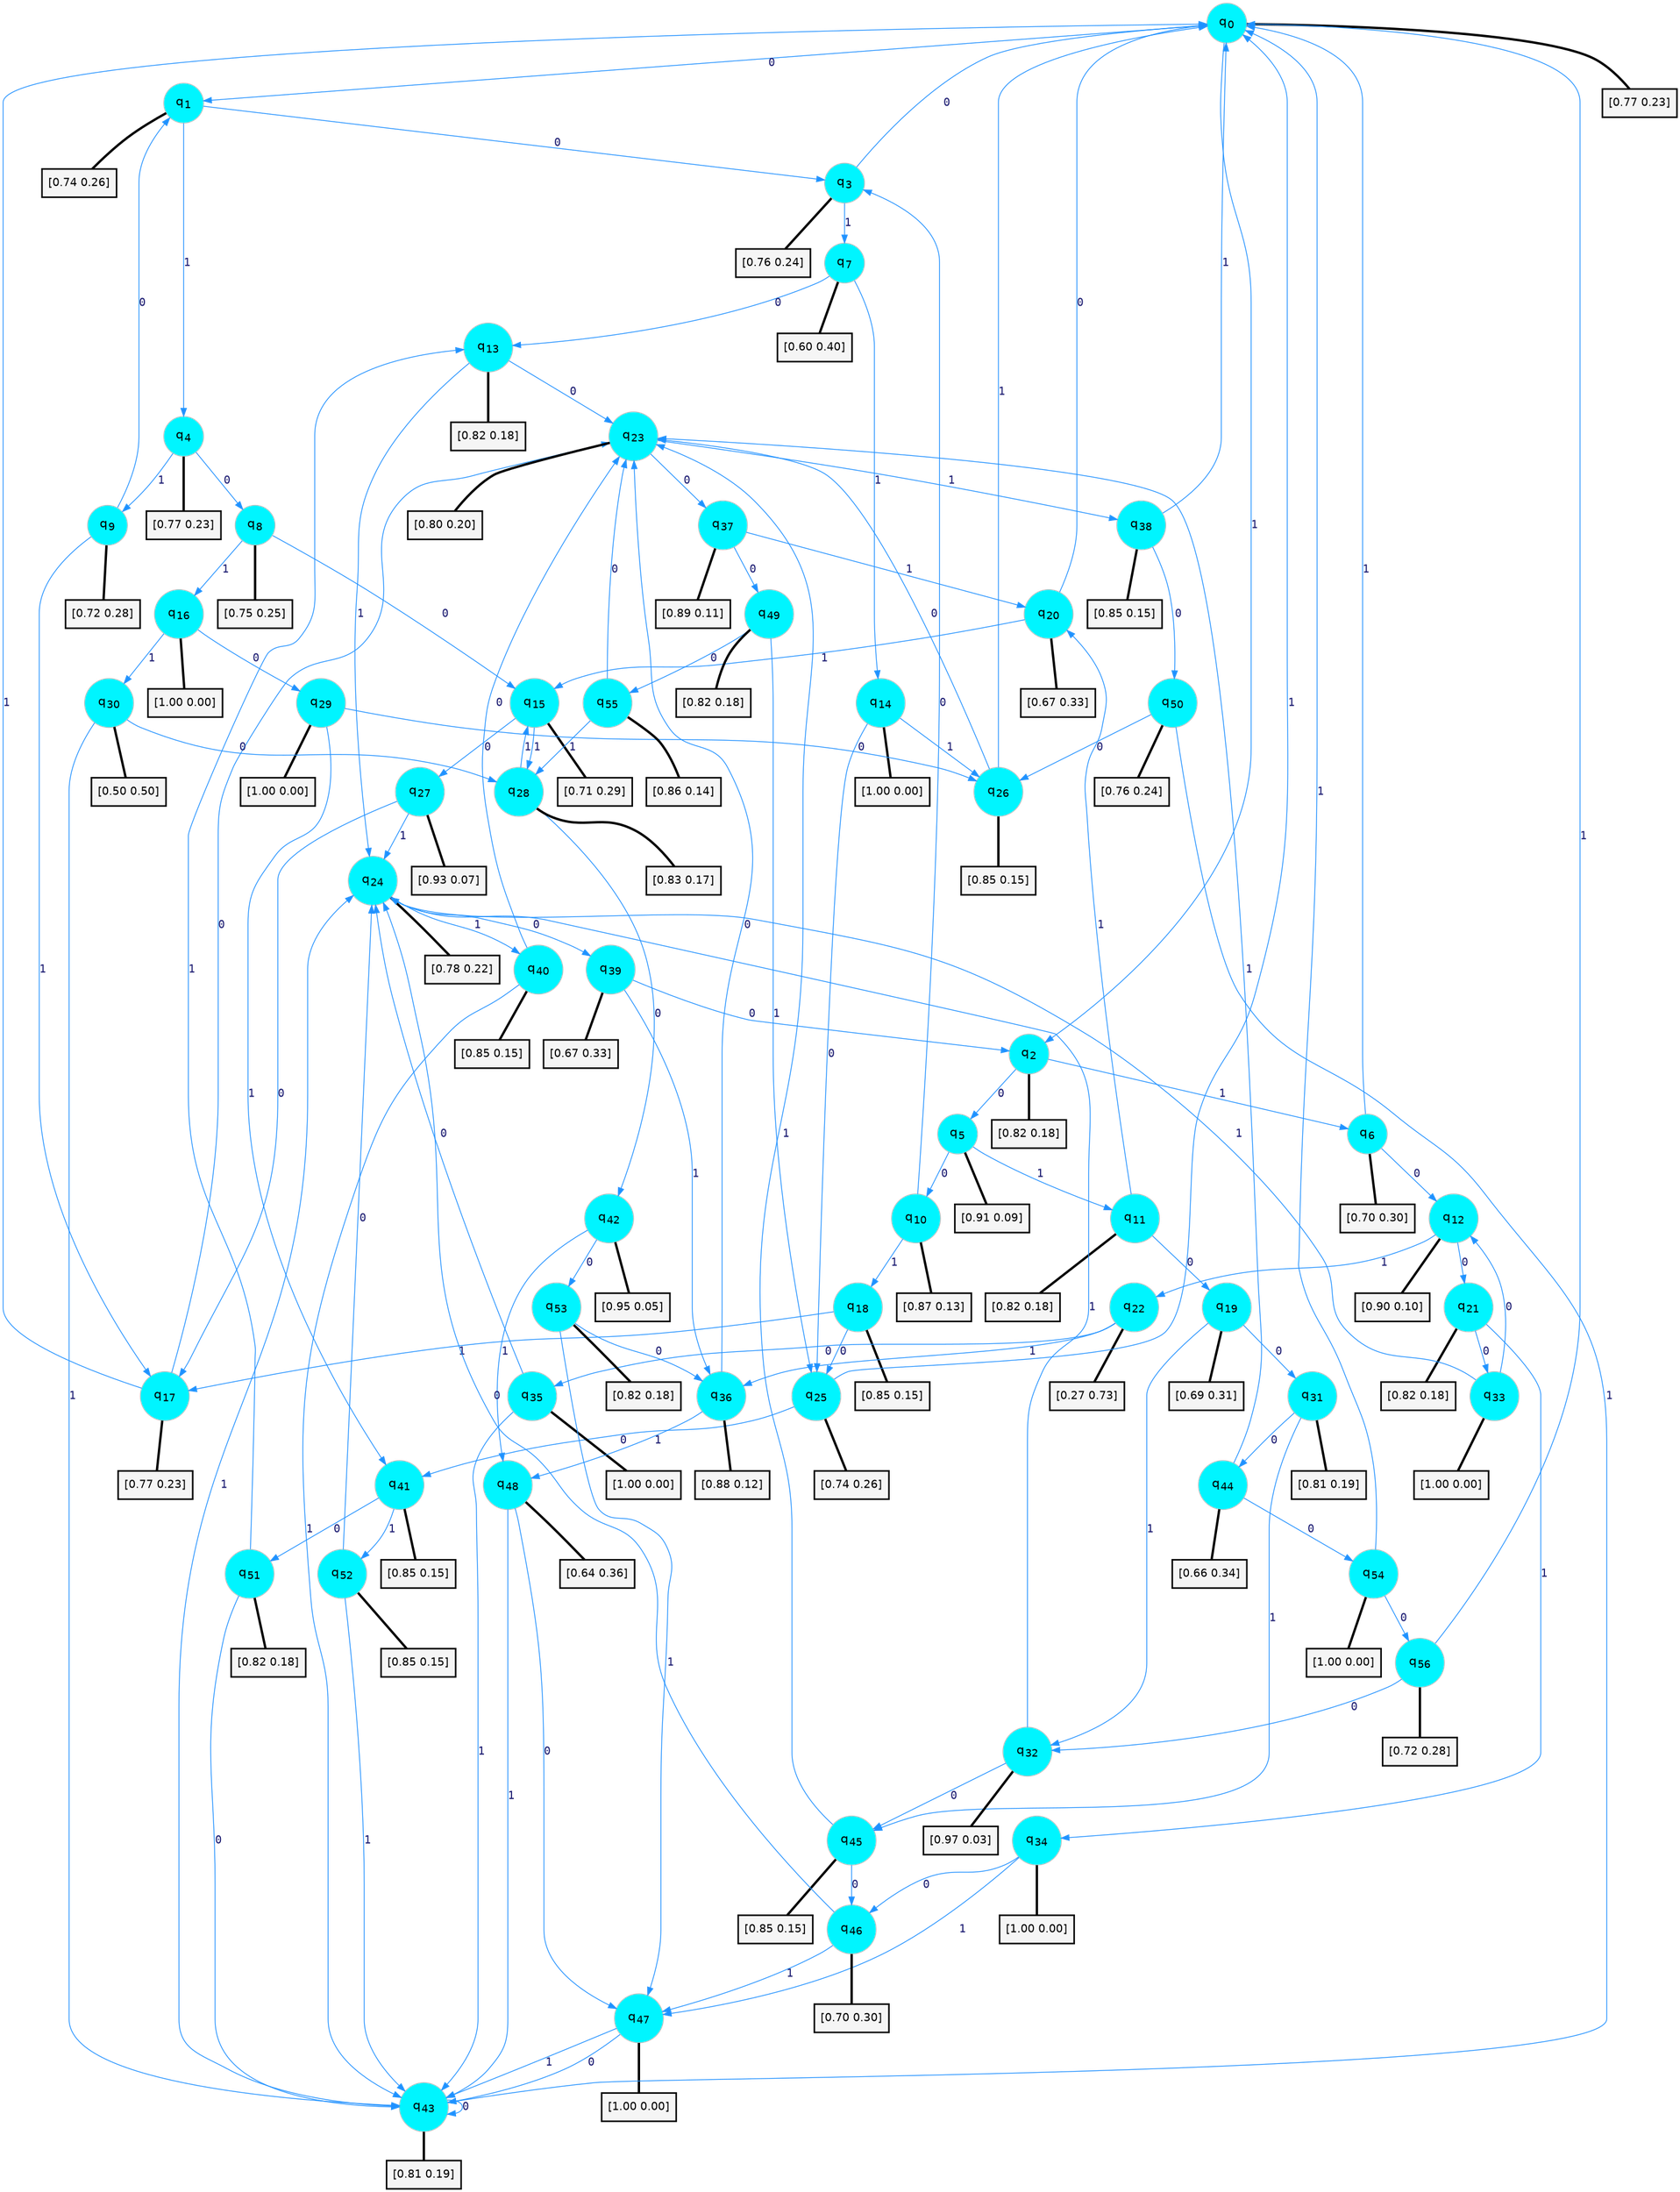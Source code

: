 digraph G {
graph [
bgcolor=transparent, dpi=300, rankdir=TD, size="40,25"];
node [
color=gray, fillcolor=turquoise1, fontcolor=black, fontname=Helvetica, fontsize=16, fontweight=bold, shape=circle, style=filled];
edge [
arrowsize=1, color=dodgerblue1, fontcolor=midnightblue, fontname=courier, fontweight=bold, penwidth=1, style=solid, weight=20];
0[label=<q<SUB>0</SUB>>];
1[label=<q<SUB>1</SUB>>];
2[label=<q<SUB>2</SUB>>];
3[label=<q<SUB>3</SUB>>];
4[label=<q<SUB>4</SUB>>];
5[label=<q<SUB>5</SUB>>];
6[label=<q<SUB>6</SUB>>];
7[label=<q<SUB>7</SUB>>];
8[label=<q<SUB>8</SUB>>];
9[label=<q<SUB>9</SUB>>];
10[label=<q<SUB>10</SUB>>];
11[label=<q<SUB>11</SUB>>];
12[label=<q<SUB>12</SUB>>];
13[label=<q<SUB>13</SUB>>];
14[label=<q<SUB>14</SUB>>];
15[label=<q<SUB>15</SUB>>];
16[label=<q<SUB>16</SUB>>];
17[label=<q<SUB>17</SUB>>];
18[label=<q<SUB>18</SUB>>];
19[label=<q<SUB>19</SUB>>];
20[label=<q<SUB>20</SUB>>];
21[label=<q<SUB>21</SUB>>];
22[label=<q<SUB>22</SUB>>];
23[label=<q<SUB>23</SUB>>];
24[label=<q<SUB>24</SUB>>];
25[label=<q<SUB>25</SUB>>];
26[label=<q<SUB>26</SUB>>];
27[label=<q<SUB>27</SUB>>];
28[label=<q<SUB>28</SUB>>];
29[label=<q<SUB>29</SUB>>];
30[label=<q<SUB>30</SUB>>];
31[label=<q<SUB>31</SUB>>];
32[label=<q<SUB>32</SUB>>];
33[label=<q<SUB>33</SUB>>];
34[label=<q<SUB>34</SUB>>];
35[label=<q<SUB>35</SUB>>];
36[label=<q<SUB>36</SUB>>];
37[label=<q<SUB>37</SUB>>];
38[label=<q<SUB>38</SUB>>];
39[label=<q<SUB>39</SUB>>];
40[label=<q<SUB>40</SUB>>];
41[label=<q<SUB>41</SUB>>];
42[label=<q<SUB>42</SUB>>];
43[label=<q<SUB>43</SUB>>];
44[label=<q<SUB>44</SUB>>];
45[label=<q<SUB>45</SUB>>];
46[label=<q<SUB>46</SUB>>];
47[label=<q<SUB>47</SUB>>];
48[label=<q<SUB>48</SUB>>];
49[label=<q<SUB>49</SUB>>];
50[label=<q<SUB>50</SUB>>];
51[label=<q<SUB>51</SUB>>];
52[label=<q<SUB>52</SUB>>];
53[label=<q<SUB>53</SUB>>];
54[label=<q<SUB>54</SUB>>];
55[label=<q<SUB>55</SUB>>];
56[label=<q<SUB>56</SUB>>];
57[label="[0.77 0.23]", shape=box,fontcolor=black, fontname=Helvetica, fontsize=14, penwidth=2, fillcolor=whitesmoke,color=black];
58[label="[0.74 0.26]", shape=box,fontcolor=black, fontname=Helvetica, fontsize=14, penwidth=2, fillcolor=whitesmoke,color=black];
59[label="[0.82 0.18]", shape=box,fontcolor=black, fontname=Helvetica, fontsize=14, penwidth=2, fillcolor=whitesmoke,color=black];
60[label="[0.76 0.24]", shape=box,fontcolor=black, fontname=Helvetica, fontsize=14, penwidth=2, fillcolor=whitesmoke,color=black];
61[label="[0.77 0.23]", shape=box,fontcolor=black, fontname=Helvetica, fontsize=14, penwidth=2, fillcolor=whitesmoke,color=black];
62[label="[0.91 0.09]", shape=box,fontcolor=black, fontname=Helvetica, fontsize=14, penwidth=2, fillcolor=whitesmoke,color=black];
63[label="[0.70 0.30]", shape=box,fontcolor=black, fontname=Helvetica, fontsize=14, penwidth=2, fillcolor=whitesmoke,color=black];
64[label="[0.60 0.40]", shape=box,fontcolor=black, fontname=Helvetica, fontsize=14, penwidth=2, fillcolor=whitesmoke,color=black];
65[label="[0.75 0.25]", shape=box,fontcolor=black, fontname=Helvetica, fontsize=14, penwidth=2, fillcolor=whitesmoke,color=black];
66[label="[0.72 0.28]", shape=box,fontcolor=black, fontname=Helvetica, fontsize=14, penwidth=2, fillcolor=whitesmoke,color=black];
67[label="[0.87 0.13]", shape=box,fontcolor=black, fontname=Helvetica, fontsize=14, penwidth=2, fillcolor=whitesmoke,color=black];
68[label="[0.82 0.18]", shape=box,fontcolor=black, fontname=Helvetica, fontsize=14, penwidth=2, fillcolor=whitesmoke,color=black];
69[label="[0.90 0.10]", shape=box,fontcolor=black, fontname=Helvetica, fontsize=14, penwidth=2, fillcolor=whitesmoke,color=black];
70[label="[0.82 0.18]", shape=box,fontcolor=black, fontname=Helvetica, fontsize=14, penwidth=2, fillcolor=whitesmoke,color=black];
71[label="[1.00 0.00]", shape=box,fontcolor=black, fontname=Helvetica, fontsize=14, penwidth=2, fillcolor=whitesmoke,color=black];
72[label="[0.71 0.29]", shape=box,fontcolor=black, fontname=Helvetica, fontsize=14, penwidth=2, fillcolor=whitesmoke,color=black];
73[label="[1.00 0.00]", shape=box,fontcolor=black, fontname=Helvetica, fontsize=14, penwidth=2, fillcolor=whitesmoke,color=black];
74[label="[0.77 0.23]", shape=box,fontcolor=black, fontname=Helvetica, fontsize=14, penwidth=2, fillcolor=whitesmoke,color=black];
75[label="[0.85 0.15]", shape=box,fontcolor=black, fontname=Helvetica, fontsize=14, penwidth=2, fillcolor=whitesmoke,color=black];
76[label="[0.69 0.31]", shape=box,fontcolor=black, fontname=Helvetica, fontsize=14, penwidth=2, fillcolor=whitesmoke,color=black];
77[label="[0.67 0.33]", shape=box,fontcolor=black, fontname=Helvetica, fontsize=14, penwidth=2, fillcolor=whitesmoke,color=black];
78[label="[0.82 0.18]", shape=box,fontcolor=black, fontname=Helvetica, fontsize=14, penwidth=2, fillcolor=whitesmoke,color=black];
79[label="[0.27 0.73]", shape=box,fontcolor=black, fontname=Helvetica, fontsize=14, penwidth=2, fillcolor=whitesmoke,color=black];
80[label="[0.80 0.20]", shape=box,fontcolor=black, fontname=Helvetica, fontsize=14, penwidth=2, fillcolor=whitesmoke,color=black];
81[label="[0.78 0.22]", shape=box,fontcolor=black, fontname=Helvetica, fontsize=14, penwidth=2, fillcolor=whitesmoke,color=black];
82[label="[0.74 0.26]", shape=box,fontcolor=black, fontname=Helvetica, fontsize=14, penwidth=2, fillcolor=whitesmoke,color=black];
83[label="[0.85 0.15]", shape=box,fontcolor=black, fontname=Helvetica, fontsize=14, penwidth=2, fillcolor=whitesmoke,color=black];
84[label="[0.93 0.07]", shape=box,fontcolor=black, fontname=Helvetica, fontsize=14, penwidth=2, fillcolor=whitesmoke,color=black];
85[label="[0.83 0.17]", shape=box,fontcolor=black, fontname=Helvetica, fontsize=14, penwidth=2, fillcolor=whitesmoke,color=black];
86[label="[1.00 0.00]", shape=box,fontcolor=black, fontname=Helvetica, fontsize=14, penwidth=2, fillcolor=whitesmoke,color=black];
87[label="[0.50 0.50]", shape=box,fontcolor=black, fontname=Helvetica, fontsize=14, penwidth=2, fillcolor=whitesmoke,color=black];
88[label="[0.81 0.19]", shape=box,fontcolor=black, fontname=Helvetica, fontsize=14, penwidth=2, fillcolor=whitesmoke,color=black];
89[label="[0.97 0.03]", shape=box,fontcolor=black, fontname=Helvetica, fontsize=14, penwidth=2, fillcolor=whitesmoke,color=black];
90[label="[1.00 0.00]", shape=box,fontcolor=black, fontname=Helvetica, fontsize=14, penwidth=2, fillcolor=whitesmoke,color=black];
91[label="[1.00 0.00]", shape=box,fontcolor=black, fontname=Helvetica, fontsize=14, penwidth=2, fillcolor=whitesmoke,color=black];
92[label="[1.00 0.00]", shape=box,fontcolor=black, fontname=Helvetica, fontsize=14, penwidth=2, fillcolor=whitesmoke,color=black];
93[label="[0.88 0.12]", shape=box,fontcolor=black, fontname=Helvetica, fontsize=14, penwidth=2, fillcolor=whitesmoke,color=black];
94[label="[0.89 0.11]", shape=box,fontcolor=black, fontname=Helvetica, fontsize=14, penwidth=2, fillcolor=whitesmoke,color=black];
95[label="[0.85 0.15]", shape=box,fontcolor=black, fontname=Helvetica, fontsize=14, penwidth=2, fillcolor=whitesmoke,color=black];
96[label="[0.67 0.33]", shape=box,fontcolor=black, fontname=Helvetica, fontsize=14, penwidth=2, fillcolor=whitesmoke,color=black];
97[label="[0.85 0.15]", shape=box,fontcolor=black, fontname=Helvetica, fontsize=14, penwidth=2, fillcolor=whitesmoke,color=black];
98[label="[0.85 0.15]", shape=box,fontcolor=black, fontname=Helvetica, fontsize=14, penwidth=2, fillcolor=whitesmoke,color=black];
99[label="[0.95 0.05]", shape=box,fontcolor=black, fontname=Helvetica, fontsize=14, penwidth=2, fillcolor=whitesmoke,color=black];
100[label="[0.81 0.19]", shape=box,fontcolor=black, fontname=Helvetica, fontsize=14, penwidth=2, fillcolor=whitesmoke,color=black];
101[label="[0.66 0.34]", shape=box,fontcolor=black, fontname=Helvetica, fontsize=14, penwidth=2, fillcolor=whitesmoke,color=black];
102[label="[0.85 0.15]", shape=box,fontcolor=black, fontname=Helvetica, fontsize=14, penwidth=2, fillcolor=whitesmoke,color=black];
103[label="[0.70 0.30]", shape=box,fontcolor=black, fontname=Helvetica, fontsize=14, penwidth=2, fillcolor=whitesmoke,color=black];
104[label="[1.00 0.00]", shape=box,fontcolor=black, fontname=Helvetica, fontsize=14, penwidth=2, fillcolor=whitesmoke,color=black];
105[label="[0.64 0.36]", shape=box,fontcolor=black, fontname=Helvetica, fontsize=14, penwidth=2, fillcolor=whitesmoke,color=black];
106[label="[0.82 0.18]", shape=box,fontcolor=black, fontname=Helvetica, fontsize=14, penwidth=2, fillcolor=whitesmoke,color=black];
107[label="[0.76 0.24]", shape=box,fontcolor=black, fontname=Helvetica, fontsize=14, penwidth=2, fillcolor=whitesmoke,color=black];
108[label="[0.82 0.18]", shape=box,fontcolor=black, fontname=Helvetica, fontsize=14, penwidth=2, fillcolor=whitesmoke,color=black];
109[label="[0.85 0.15]", shape=box,fontcolor=black, fontname=Helvetica, fontsize=14, penwidth=2, fillcolor=whitesmoke,color=black];
110[label="[0.82 0.18]", shape=box,fontcolor=black, fontname=Helvetica, fontsize=14, penwidth=2, fillcolor=whitesmoke,color=black];
111[label="[1.00 0.00]", shape=box,fontcolor=black, fontname=Helvetica, fontsize=14, penwidth=2, fillcolor=whitesmoke,color=black];
112[label="[0.86 0.14]", shape=box,fontcolor=black, fontname=Helvetica, fontsize=14, penwidth=2, fillcolor=whitesmoke,color=black];
113[label="[0.72 0.28]", shape=box,fontcolor=black, fontname=Helvetica, fontsize=14, penwidth=2, fillcolor=whitesmoke,color=black];
0->1 [label=0];
0->2 [label=1];
0->57 [arrowhead=none, penwidth=3,color=black];
1->3 [label=0];
1->4 [label=1];
1->58 [arrowhead=none, penwidth=3,color=black];
2->5 [label=0];
2->6 [label=1];
2->59 [arrowhead=none, penwidth=3,color=black];
3->0 [label=0];
3->7 [label=1];
3->60 [arrowhead=none, penwidth=3,color=black];
4->8 [label=0];
4->9 [label=1];
4->61 [arrowhead=none, penwidth=3,color=black];
5->10 [label=0];
5->11 [label=1];
5->62 [arrowhead=none, penwidth=3,color=black];
6->12 [label=0];
6->0 [label=1];
6->63 [arrowhead=none, penwidth=3,color=black];
7->13 [label=0];
7->14 [label=1];
7->64 [arrowhead=none, penwidth=3,color=black];
8->15 [label=0];
8->16 [label=1];
8->65 [arrowhead=none, penwidth=3,color=black];
9->1 [label=0];
9->17 [label=1];
9->66 [arrowhead=none, penwidth=3,color=black];
10->3 [label=0];
10->18 [label=1];
10->67 [arrowhead=none, penwidth=3,color=black];
11->19 [label=0];
11->20 [label=1];
11->68 [arrowhead=none, penwidth=3,color=black];
12->21 [label=0];
12->22 [label=1];
12->69 [arrowhead=none, penwidth=3,color=black];
13->23 [label=0];
13->24 [label=1];
13->70 [arrowhead=none, penwidth=3,color=black];
14->25 [label=0];
14->26 [label=1];
14->71 [arrowhead=none, penwidth=3,color=black];
15->27 [label=0];
15->28 [label=1];
15->72 [arrowhead=none, penwidth=3,color=black];
16->29 [label=0];
16->30 [label=1];
16->73 [arrowhead=none, penwidth=3,color=black];
17->23 [label=0];
17->0 [label=1];
17->74 [arrowhead=none, penwidth=3,color=black];
18->25 [label=0];
18->17 [label=1];
18->75 [arrowhead=none, penwidth=3,color=black];
19->31 [label=0];
19->32 [label=1];
19->76 [arrowhead=none, penwidth=3,color=black];
20->0 [label=0];
20->15 [label=1];
20->77 [arrowhead=none, penwidth=3,color=black];
21->33 [label=0];
21->34 [label=1];
21->78 [arrowhead=none, penwidth=3,color=black];
22->35 [label=0];
22->36 [label=1];
22->79 [arrowhead=none, penwidth=3,color=black];
23->37 [label=0];
23->38 [label=1];
23->80 [arrowhead=none, penwidth=3,color=black];
24->39 [label=0];
24->40 [label=1];
24->81 [arrowhead=none, penwidth=3,color=black];
25->41 [label=0];
25->0 [label=1];
25->82 [arrowhead=none, penwidth=3,color=black];
26->23 [label=0];
26->0 [label=1];
26->83 [arrowhead=none, penwidth=3,color=black];
27->17 [label=0];
27->24 [label=1];
27->84 [arrowhead=none, penwidth=3,color=black];
28->42 [label=0];
28->15 [label=1];
28->85 [arrowhead=none, penwidth=3,color=black];
29->26 [label=0];
29->41 [label=1];
29->86 [arrowhead=none, penwidth=3,color=black];
30->28 [label=0];
30->43 [label=1];
30->87 [arrowhead=none, penwidth=3,color=black];
31->44 [label=0];
31->45 [label=1];
31->88 [arrowhead=none, penwidth=3,color=black];
32->45 [label=0];
32->24 [label=1];
32->89 [arrowhead=none, penwidth=3,color=black];
33->12 [label=0];
33->24 [label=1];
33->90 [arrowhead=none, penwidth=3,color=black];
34->46 [label=0];
34->47 [label=1];
34->91 [arrowhead=none, penwidth=3,color=black];
35->24 [label=0];
35->43 [label=1];
35->92 [arrowhead=none, penwidth=3,color=black];
36->23 [label=0];
36->48 [label=1];
36->93 [arrowhead=none, penwidth=3,color=black];
37->49 [label=0];
37->20 [label=1];
37->94 [arrowhead=none, penwidth=3,color=black];
38->50 [label=0];
38->0 [label=1];
38->95 [arrowhead=none, penwidth=3,color=black];
39->2 [label=0];
39->36 [label=1];
39->96 [arrowhead=none, penwidth=3,color=black];
40->23 [label=0];
40->43 [label=1];
40->97 [arrowhead=none, penwidth=3,color=black];
41->51 [label=0];
41->52 [label=1];
41->98 [arrowhead=none, penwidth=3,color=black];
42->53 [label=0];
42->48 [label=1];
42->99 [arrowhead=none, penwidth=3,color=black];
43->43 [label=0];
43->24 [label=1];
43->100 [arrowhead=none, penwidth=3,color=black];
44->54 [label=0];
44->23 [label=1];
44->101 [arrowhead=none, penwidth=3,color=black];
45->46 [label=0];
45->23 [label=1];
45->102 [arrowhead=none, penwidth=3,color=black];
46->24 [label=0];
46->47 [label=1];
46->103 [arrowhead=none, penwidth=3,color=black];
47->43 [label=0];
47->43 [label=1];
47->104 [arrowhead=none, penwidth=3,color=black];
48->47 [label=0];
48->43 [label=1];
48->105 [arrowhead=none, penwidth=3,color=black];
49->55 [label=0];
49->25 [label=1];
49->106 [arrowhead=none, penwidth=3,color=black];
50->26 [label=0];
50->43 [label=1];
50->107 [arrowhead=none, penwidth=3,color=black];
51->43 [label=0];
51->13 [label=1];
51->108 [arrowhead=none, penwidth=3,color=black];
52->24 [label=0];
52->43 [label=1];
52->109 [arrowhead=none, penwidth=3,color=black];
53->36 [label=0];
53->47 [label=1];
53->110 [arrowhead=none, penwidth=3,color=black];
54->56 [label=0];
54->0 [label=1];
54->111 [arrowhead=none, penwidth=3,color=black];
55->23 [label=0];
55->28 [label=1];
55->112 [arrowhead=none, penwidth=3,color=black];
56->32 [label=0];
56->0 [label=1];
56->113 [arrowhead=none, penwidth=3,color=black];
}
